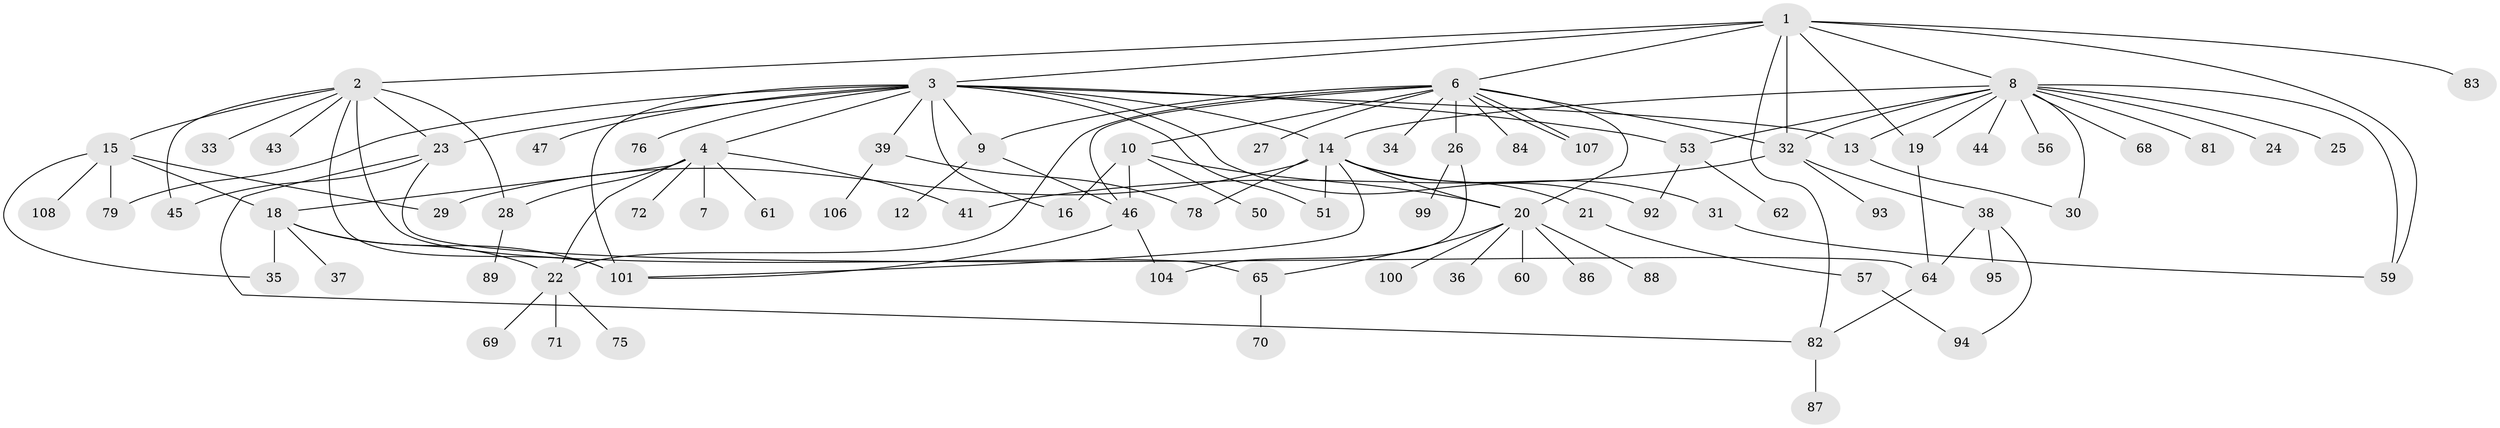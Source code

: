 // Generated by graph-tools (version 1.1) at 2025/23/03/03/25 07:23:48]
// undirected, 81 vertices, 120 edges
graph export_dot {
graph [start="1"]
  node [color=gray90,style=filled];
  1 [super="+77"];
  2 [super="+5"];
  3 [super="+63"];
  4 [super="+80"];
  6 [super="+11"];
  7;
  8 [super="+17"];
  9 [super="+58"];
  10 [super="+105"];
  12;
  13;
  14 [super="+103"];
  15 [super="+54"];
  16 [super="+55"];
  18 [super="+91"];
  19;
  20 [super="+52"];
  21;
  22 [super="+42"];
  23 [super="+48"];
  24;
  25;
  26 [super="+98"];
  27 [super="+40"];
  28 [super="+49"];
  29;
  30;
  31;
  32;
  33;
  34;
  35;
  36;
  37;
  38 [super="+73"];
  39 [super="+67"];
  41;
  43;
  44 [super="+96"];
  45;
  46;
  47;
  50;
  51 [super="+85"];
  53 [super="+97"];
  56;
  57 [super="+90"];
  59;
  60;
  61;
  62;
  64 [super="+66"];
  65 [super="+74"];
  68;
  69;
  70;
  71;
  72;
  75;
  76;
  78;
  79;
  81;
  82;
  83;
  84;
  86;
  87;
  88;
  89;
  92;
  93;
  94;
  95;
  99;
  100;
  101 [super="+102"];
  104;
  106;
  107;
  108;
  1 -- 2 [weight=2];
  1 -- 3;
  1 -- 6;
  1 -- 8;
  1 -- 19;
  1 -- 32 [weight=2];
  1 -- 59;
  1 -- 82;
  1 -- 83;
  2 -- 15;
  2 -- 23;
  2 -- 28 [weight=2];
  2 -- 33;
  2 -- 43;
  2 -- 45;
  2 -- 65;
  2 -- 101;
  3 -- 4;
  3 -- 9;
  3 -- 14;
  3 -- 23;
  3 -- 39;
  3 -- 47;
  3 -- 51;
  3 -- 53;
  3 -- 76;
  3 -- 79;
  3 -- 101;
  3 -- 92;
  3 -- 13;
  3 -- 16 [weight=2];
  4 -- 7;
  4 -- 18;
  4 -- 22;
  4 -- 41;
  4 -- 61;
  4 -- 72;
  4 -- 28;
  6 -- 9;
  6 -- 10;
  6 -- 20;
  6 -- 22;
  6 -- 26;
  6 -- 27;
  6 -- 32;
  6 -- 34;
  6 -- 46;
  6 -- 84;
  6 -- 107;
  6 -- 107;
  8 -- 13;
  8 -- 14;
  8 -- 24;
  8 -- 25;
  8 -- 56;
  8 -- 59;
  8 -- 81;
  8 -- 53;
  8 -- 32;
  8 -- 19;
  8 -- 68;
  8 -- 44;
  8 -- 30;
  9 -- 12;
  9 -- 46;
  10 -- 16 [weight=2];
  10 -- 20;
  10 -- 46 [weight=2];
  10 -- 50;
  13 -- 30;
  14 -- 21;
  14 -- 29;
  14 -- 31;
  14 -- 51;
  14 -- 101;
  14 -- 78;
  14 -- 20;
  15 -- 29;
  15 -- 35;
  15 -- 79;
  15 -- 108;
  15 -- 18;
  18 -- 22;
  18 -- 35;
  18 -- 37;
  18 -- 101;
  19 -- 64;
  20 -- 36;
  20 -- 60;
  20 -- 65;
  20 -- 88;
  20 -- 100;
  20 -- 86;
  21 -- 57;
  22 -- 69;
  22 -- 71;
  22 -- 75;
  23 -- 45;
  23 -- 82;
  23 -- 64;
  26 -- 99;
  26 -- 104;
  28 -- 89;
  31 -- 59;
  32 -- 38;
  32 -- 41;
  32 -- 93;
  38 -- 94;
  38 -- 95;
  38 -- 64;
  39 -- 106;
  39 -- 78;
  46 -- 101;
  46 -- 104;
  53 -- 62;
  53 -- 92;
  57 -- 94;
  64 -- 82;
  65 -- 70;
  82 -- 87;
}
